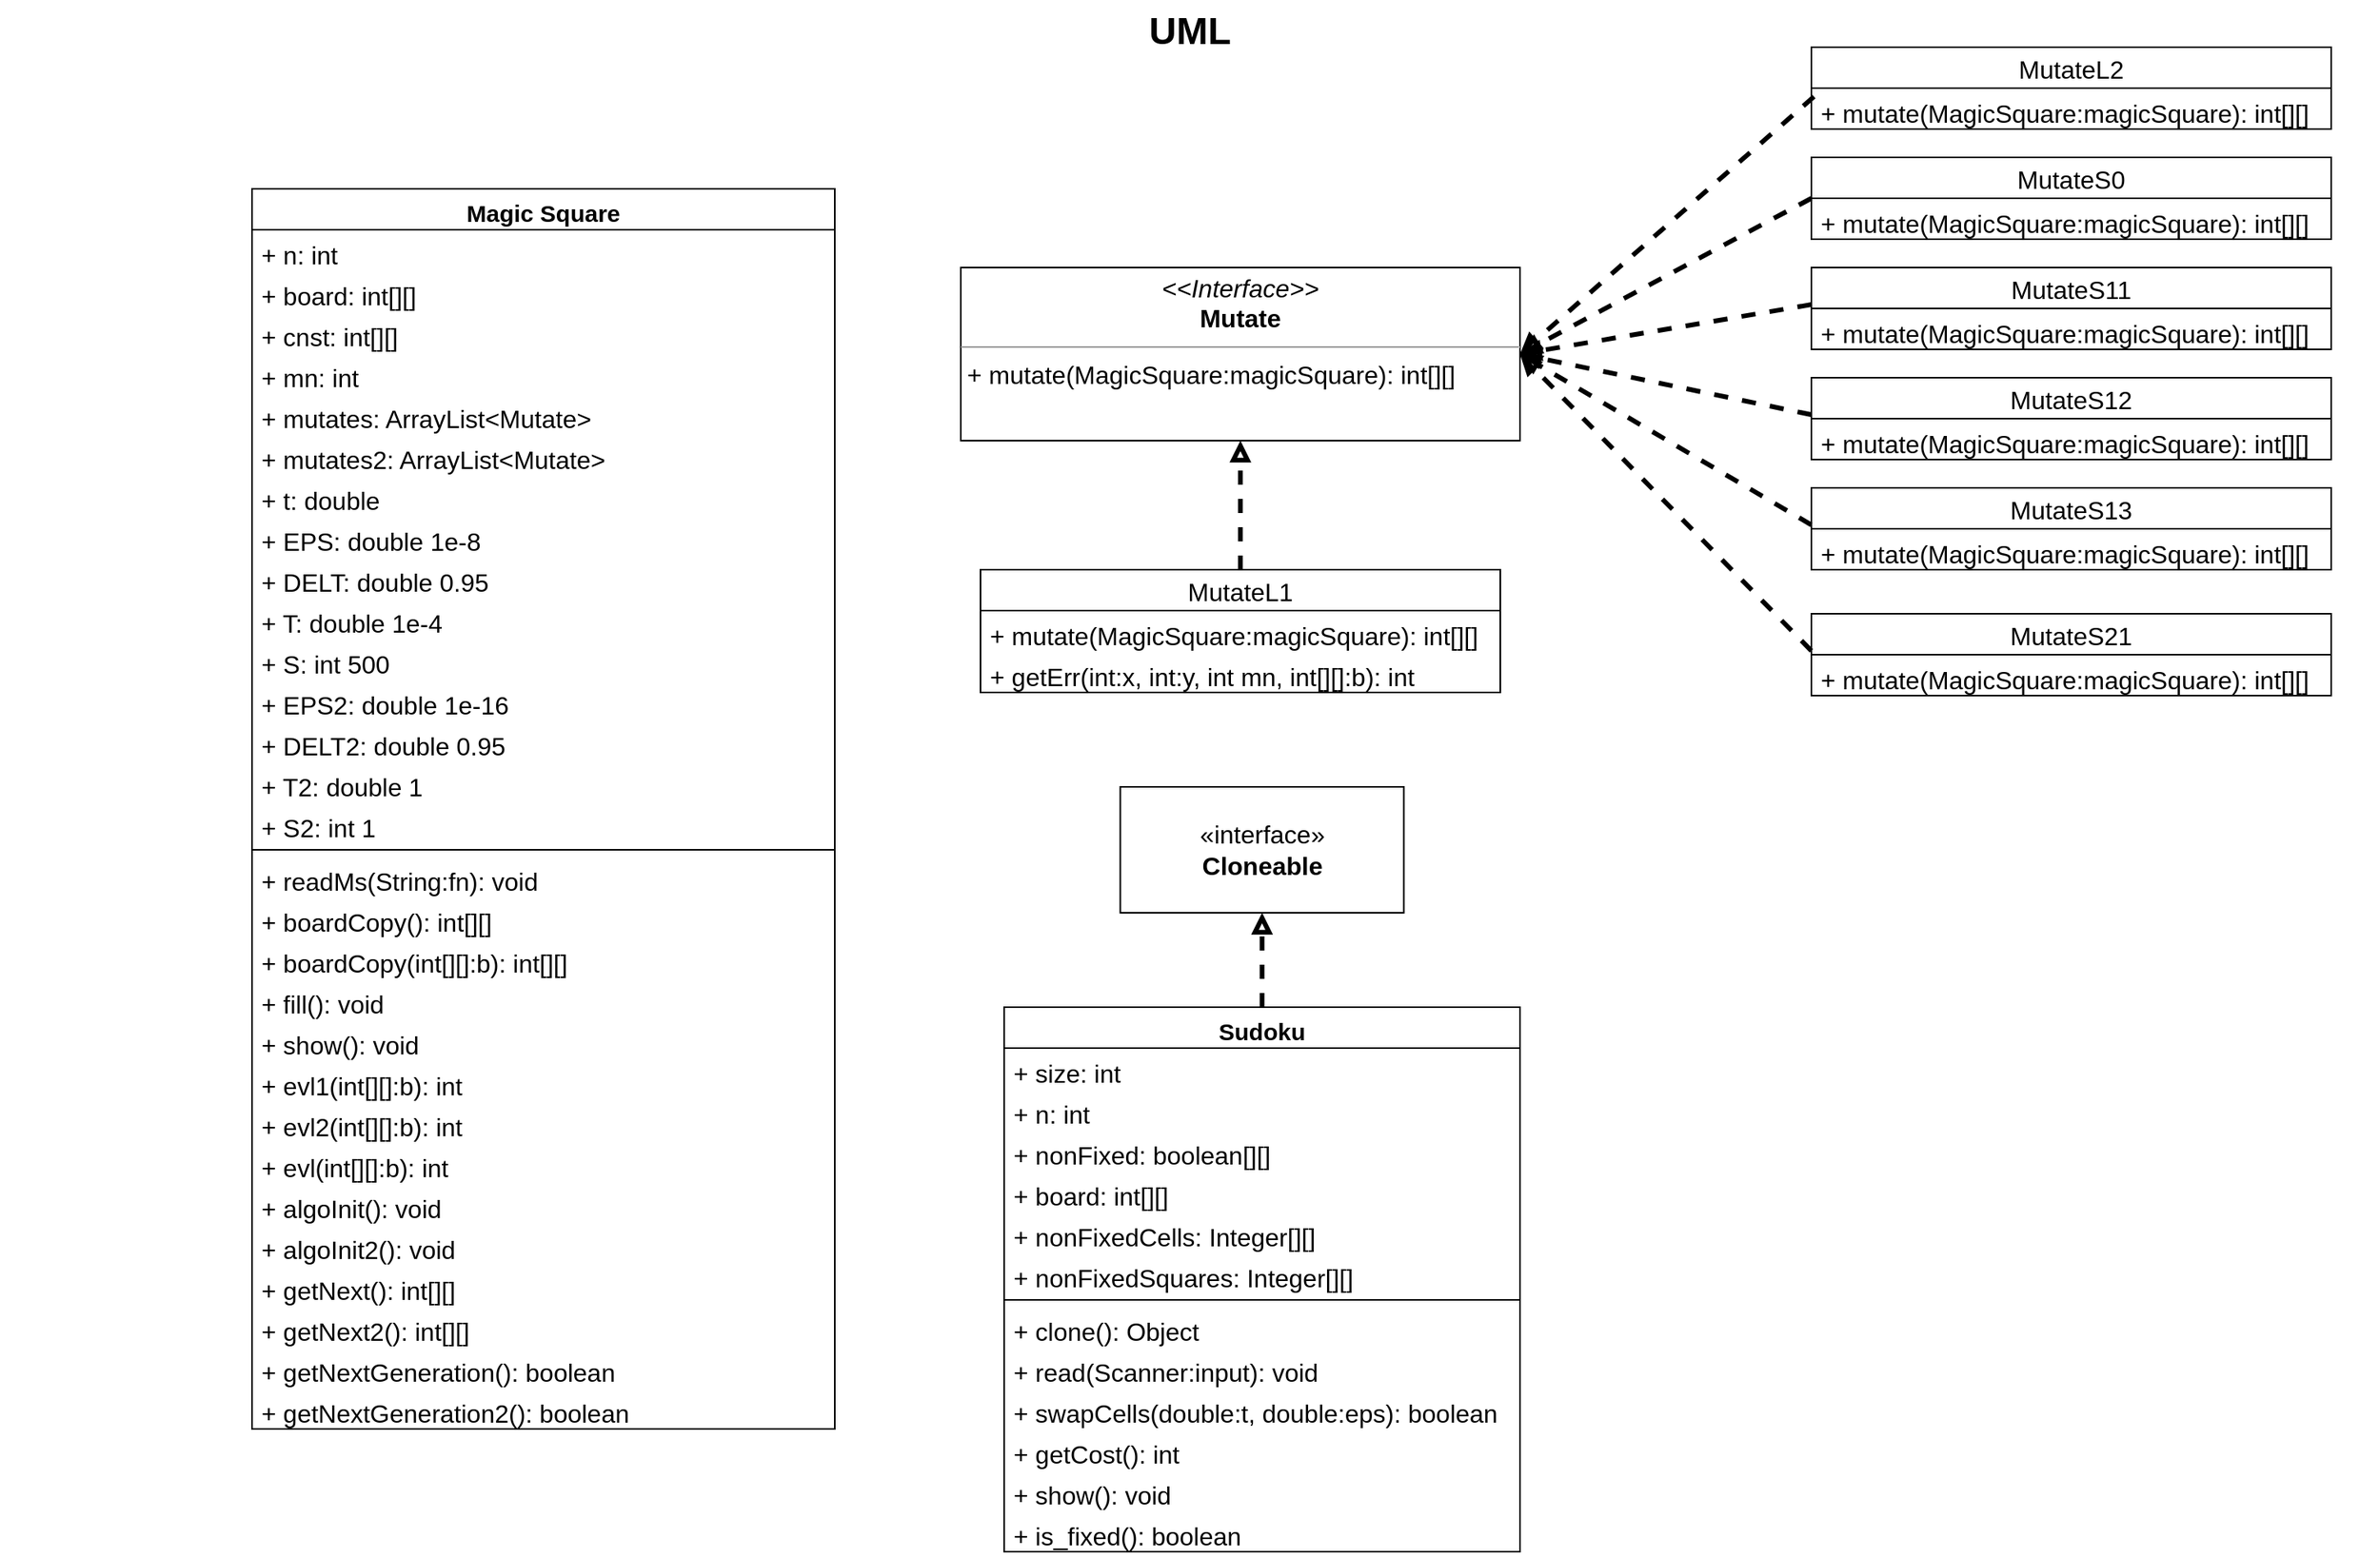<mxfile version="14.6.11" type="github">
  <diagram name="Page-1" id="929967ad-93f9-6ef4-fab6-5d389245f69c">
    <mxGraphModel dx="3784.5" dy="1134" grid="1" gridSize="10" guides="1" tooltips="1" connect="1" arrows="1" fold="1" page="1" pageScale="1.5" pageWidth="1169" pageHeight="826" background="none" math="0" shadow="0">
      <root>
        <mxCell id="0" style=";html=1;" />
        <mxCell id="1" style=";html=1;" parent="0" />
        <mxCell id="1672d66443f91eb5-23" value="UML" style="text;strokeColor=none;fillColor=none;html=1;fontSize=24;fontStyle=1;verticalAlign=middle;align=center;" parent="1" vertex="1">
          <mxGeometry x="-20" y="20" width="1510" height="40" as="geometry" />
        </mxCell>
        <mxCell id="u_83oYwqZGhsBLAOhc1K-13" value="Magic Square" style="swimlane;fontStyle=1;align=center;verticalAlign=top;childLayout=stackLayout;horizontal=1;startSize=26;horizontalStack=0;resizeParent=1;resizeParentMax=0;resizeLast=0;collapsible=1;marginBottom=0;fontSize=15;gradientColor=#ffffff;" parent="1" vertex="1">
          <mxGeometry x="140" y="140" width="370" height="788" as="geometry" />
        </mxCell>
        <mxCell id="u_83oYwqZGhsBLAOhc1K-17" value="+ n: int" style="text;strokeColor=none;fillColor=none;align=left;verticalAlign=top;spacingLeft=4;spacingRight=4;overflow=hidden;rotatable=0;points=[[0,0.5],[1,0.5]];portConstraint=eastwest;fontSize=16;" parent="u_83oYwqZGhsBLAOhc1K-13" vertex="1">
          <mxGeometry y="26" width="370" height="26" as="geometry" />
        </mxCell>
        <mxCell id="u_83oYwqZGhsBLAOhc1K-18" value="+ board: int[][]" style="text;strokeColor=none;fillColor=none;align=left;verticalAlign=top;spacingLeft=4;spacingRight=4;overflow=hidden;rotatable=0;points=[[0,0.5],[1,0.5]];portConstraint=eastwest;fontSize=16;" parent="u_83oYwqZGhsBLAOhc1K-13" vertex="1">
          <mxGeometry y="52" width="370" height="26" as="geometry" />
        </mxCell>
        <mxCell id="u_83oYwqZGhsBLAOhc1K-19" value="+ cnst: int[][]" style="text;strokeColor=none;fillColor=none;align=left;verticalAlign=top;spacingLeft=4;spacingRight=4;overflow=hidden;rotatable=0;points=[[0,0.5],[1,0.5]];portConstraint=eastwest;fontSize=16;" parent="u_83oYwqZGhsBLAOhc1K-13" vertex="1">
          <mxGeometry y="78" width="370" height="26" as="geometry" />
        </mxCell>
        <mxCell id="u_83oYwqZGhsBLAOhc1K-20" value="+ mn: int" style="text;strokeColor=none;fillColor=none;align=left;verticalAlign=top;spacingLeft=4;spacingRight=4;overflow=hidden;rotatable=0;points=[[0,0.5],[1,0.5]];portConstraint=eastwest;fontSize=16;" parent="u_83oYwqZGhsBLAOhc1K-13" vertex="1">
          <mxGeometry y="104" width="370" height="26" as="geometry" />
        </mxCell>
        <mxCell id="u_83oYwqZGhsBLAOhc1K-21" value="+ mutates: ArrayList&lt;Mutate&gt;" style="text;strokeColor=none;fillColor=none;align=left;verticalAlign=top;spacingLeft=4;spacingRight=4;overflow=hidden;rotatable=0;points=[[0,0.5],[1,0.5]];portConstraint=eastwest;fontSize=16;" parent="u_83oYwqZGhsBLAOhc1K-13" vertex="1">
          <mxGeometry y="130" width="370" height="26" as="geometry" />
        </mxCell>
        <mxCell id="u_83oYwqZGhsBLAOhc1K-22" value="+ mutates2: ArrayList&lt;Mutate&gt;" style="text;strokeColor=none;fillColor=none;align=left;verticalAlign=top;spacingLeft=4;spacingRight=4;overflow=hidden;rotatable=0;points=[[0,0.5],[1,0.5]];portConstraint=eastwest;fontSize=16;" parent="u_83oYwqZGhsBLAOhc1K-13" vertex="1">
          <mxGeometry y="156" width="370" height="26" as="geometry" />
        </mxCell>
        <mxCell id="u_83oYwqZGhsBLAOhc1K-23" value="+ t: double" style="text;strokeColor=none;fillColor=none;align=left;verticalAlign=top;spacingLeft=4;spacingRight=4;overflow=hidden;rotatable=0;points=[[0,0.5],[1,0.5]];portConstraint=eastwest;fontSize=16;" parent="u_83oYwqZGhsBLAOhc1K-13" vertex="1">
          <mxGeometry y="182" width="370" height="26" as="geometry" />
        </mxCell>
        <mxCell id="u_83oYwqZGhsBLAOhc1K-32" value="+ EPS: double 1e-8&#xa;" style="text;strokeColor=none;fillColor=none;align=left;verticalAlign=top;spacingLeft=4;spacingRight=4;overflow=hidden;rotatable=0;points=[[0,0.5],[1,0.5]];portConstraint=eastwest;fontSize=16;" parent="u_83oYwqZGhsBLAOhc1K-13" vertex="1">
          <mxGeometry y="208" width="370" height="26" as="geometry" />
        </mxCell>
        <mxCell id="u_83oYwqZGhsBLAOhc1K-14" value="+ DELT: double 0.95&#xa;" style="text;strokeColor=none;fillColor=none;align=left;verticalAlign=top;spacingLeft=4;spacingRight=4;overflow=hidden;rotatable=0;points=[[0,0.5],[1,0.5]];portConstraint=eastwest;fontSize=16;" parent="u_83oYwqZGhsBLAOhc1K-13" vertex="1">
          <mxGeometry y="234" width="370" height="26" as="geometry" />
        </mxCell>
        <mxCell id="u_83oYwqZGhsBLAOhc1K-33" value="+ T: double 1e-4&#xa;" style="text;strokeColor=none;fillColor=none;align=left;verticalAlign=top;spacingLeft=4;spacingRight=4;overflow=hidden;rotatable=0;points=[[0,0.5],[1,0.5]];portConstraint=eastwest;fontSize=16;" parent="u_83oYwqZGhsBLAOhc1K-13" vertex="1">
          <mxGeometry y="260" width="370" height="26" as="geometry" />
        </mxCell>
        <mxCell id="u_83oYwqZGhsBLAOhc1K-34" value="+ S: int 500&#xa;" style="text;strokeColor=none;fillColor=none;align=left;verticalAlign=top;spacingLeft=4;spacingRight=4;overflow=hidden;rotatable=0;points=[[0,0.5],[1,0.5]];portConstraint=eastwest;fontSize=16;" parent="u_83oYwqZGhsBLAOhc1K-13" vertex="1">
          <mxGeometry y="286" width="370" height="26" as="geometry" />
        </mxCell>
        <mxCell id="u_83oYwqZGhsBLAOhc1K-36" value="+ EPS2: double 1e-16&#xa;" style="text;strokeColor=none;fillColor=none;align=left;verticalAlign=top;spacingLeft=4;spacingRight=4;overflow=hidden;rotatable=0;points=[[0,0.5],[1,0.5]];portConstraint=eastwest;fontSize=16;" parent="u_83oYwqZGhsBLAOhc1K-13" vertex="1">
          <mxGeometry y="312" width="370" height="26" as="geometry" />
        </mxCell>
        <mxCell id="u_83oYwqZGhsBLAOhc1K-37" value="+ DELT2: double 0.95&#xa;" style="text;strokeColor=none;fillColor=none;align=left;verticalAlign=top;spacingLeft=4;spacingRight=4;overflow=hidden;rotatable=0;points=[[0,0.5],[1,0.5]];portConstraint=eastwest;fontSize=16;" parent="u_83oYwqZGhsBLAOhc1K-13" vertex="1">
          <mxGeometry y="338" width="370" height="26" as="geometry" />
        </mxCell>
        <mxCell id="u_83oYwqZGhsBLAOhc1K-38" value="+ T2: double 1" style="text;strokeColor=none;fillColor=none;align=left;verticalAlign=top;spacingLeft=4;spacingRight=4;overflow=hidden;rotatable=0;points=[[0,0.5],[1,0.5]];portConstraint=eastwest;fontSize=16;" parent="u_83oYwqZGhsBLAOhc1K-13" vertex="1">
          <mxGeometry y="364" width="370" height="26" as="geometry" />
        </mxCell>
        <mxCell id="u_83oYwqZGhsBLAOhc1K-39" value="+ S2: int 1" style="text;strokeColor=none;fillColor=none;align=left;verticalAlign=top;spacingLeft=4;spacingRight=4;overflow=hidden;rotatable=0;points=[[0,0.5],[1,0.5]];portConstraint=eastwest;fontSize=16;" parent="u_83oYwqZGhsBLAOhc1K-13" vertex="1">
          <mxGeometry y="390" width="370" height="26" as="geometry" />
        </mxCell>
        <mxCell id="u_83oYwqZGhsBLAOhc1K-15" value="" style="line;strokeWidth=1;fillColor=none;align=left;verticalAlign=middle;spacingTop=-1;spacingLeft=3;spacingRight=3;rotatable=0;labelPosition=right;points=[];portConstraint=eastwest;" parent="u_83oYwqZGhsBLAOhc1K-13" vertex="1">
          <mxGeometry y="416" width="370" height="8" as="geometry" />
        </mxCell>
        <mxCell id="u_83oYwqZGhsBLAOhc1K-16" value="+ readMs(String:fn): void" style="text;strokeColor=none;fillColor=none;align=left;verticalAlign=top;spacingLeft=4;spacingRight=4;overflow=hidden;rotatable=0;points=[[0,0.5],[1,0.5]];portConstraint=eastwest;fontSize=16;" parent="u_83oYwqZGhsBLAOhc1K-13" vertex="1">
          <mxGeometry y="424" width="370" height="26" as="geometry" />
        </mxCell>
        <mxCell id="u_83oYwqZGhsBLAOhc1K-40" value="+ boardCopy(): int[][]" style="text;strokeColor=none;fillColor=none;align=left;verticalAlign=top;spacingLeft=4;spacingRight=4;overflow=hidden;rotatable=0;points=[[0,0.5],[1,0.5]];portConstraint=eastwest;fontSize=16;" parent="u_83oYwqZGhsBLAOhc1K-13" vertex="1">
          <mxGeometry y="450" width="370" height="26" as="geometry" />
        </mxCell>
        <mxCell id="u_83oYwqZGhsBLAOhc1K-41" value="+ boardCopy(int[][]:b): int[][]" style="text;strokeColor=none;fillColor=none;align=left;verticalAlign=top;spacingLeft=4;spacingRight=4;overflow=hidden;rotatable=0;points=[[0,0.5],[1,0.5]];portConstraint=eastwest;fontSize=16;" parent="u_83oYwqZGhsBLAOhc1K-13" vertex="1">
          <mxGeometry y="476" width="370" height="26" as="geometry" />
        </mxCell>
        <mxCell id="u_83oYwqZGhsBLAOhc1K-42" value="+ fill(): void" style="text;strokeColor=none;fillColor=none;align=left;verticalAlign=top;spacingLeft=4;spacingRight=4;overflow=hidden;rotatable=0;points=[[0,0.5],[1,0.5]];portConstraint=eastwest;fontSize=16;" parent="u_83oYwqZGhsBLAOhc1K-13" vertex="1">
          <mxGeometry y="502" width="370" height="26" as="geometry" />
        </mxCell>
        <mxCell id="u_83oYwqZGhsBLAOhc1K-43" value="+ show(): void" style="text;strokeColor=none;fillColor=none;align=left;verticalAlign=top;spacingLeft=4;spacingRight=4;overflow=hidden;rotatable=0;points=[[0,0.5],[1,0.5]];portConstraint=eastwest;fontSize=16;" parent="u_83oYwqZGhsBLAOhc1K-13" vertex="1">
          <mxGeometry y="528" width="370" height="26" as="geometry" />
        </mxCell>
        <mxCell id="u_83oYwqZGhsBLAOhc1K-44" value="+ evl1(int[][]:b): int" style="text;strokeColor=none;fillColor=none;align=left;verticalAlign=top;spacingLeft=4;spacingRight=4;overflow=hidden;rotatable=0;points=[[0,0.5],[1,0.5]];portConstraint=eastwest;fontSize=16;" parent="u_83oYwqZGhsBLAOhc1K-13" vertex="1">
          <mxGeometry y="554" width="370" height="26" as="geometry" />
        </mxCell>
        <mxCell id="u_83oYwqZGhsBLAOhc1K-45" value="+ evl2(int[][]:b): int" style="text;strokeColor=none;fillColor=none;align=left;verticalAlign=top;spacingLeft=4;spacingRight=4;overflow=hidden;rotatable=0;points=[[0,0.5],[1,0.5]];portConstraint=eastwest;fontSize=16;" parent="u_83oYwqZGhsBLAOhc1K-13" vertex="1">
          <mxGeometry y="580" width="370" height="26" as="geometry" />
        </mxCell>
        <mxCell id="u_83oYwqZGhsBLAOhc1K-46" value="+ evl(int[][]:b): int" style="text;strokeColor=none;fillColor=none;align=left;verticalAlign=top;spacingLeft=4;spacingRight=4;overflow=hidden;rotatable=0;points=[[0,0.5],[1,0.5]];portConstraint=eastwest;fontSize=16;" parent="u_83oYwqZGhsBLAOhc1K-13" vertex="1">
          <mxGeometry y="606" width="370" height="26" as="geometry" />
        </mxCell>
        <mxCell id="u_83oYwqZGhsBLAOhc1K-48" value="+ algoInit(): void" style="text;strokeColor=none;fillColor=none;align=left;verticalAlign=top;spacingLeft=4;spacingRight=4;overflow=hidden;rotatable=0;points=[[0,0.5],[1,0.5]];portConstraint=eastwest;fontSize=16;" parent="u_83oYwqZGhsBLAOhc1K-13" vertex="1">
          <mxGeometry y="632" width="370" height="26" as="geometry" />
        </mxCell>
        <mxCell id="u_83oYwqZGhsBLAOhc1K-49" value="+ algoInit2(): void" style="text;strokeColor=none;fillColor=none;align=left;verticalAlign=top;spacingLeft=4;spacingRight=4;overflow=hidden;rotatable=0;points=[[0,0.5],[1,0.5]];portConstraint=eastwest;fontSize=16;" parent="u_83oYwqZGhsBLAOhc1K-13" vertex="1">
          <mxGeometry y="658" width="370" height="26" as="geometry" />
        </mxCell>
        <mxCell id="u_83oYwqZGhsBLAOhc1K-50" value="+ getNext(): int[][]" style="text;strokeColor=none;fillColor=none;align=left;verticalAlign=top;spacingLeft=4;spacingRight=4;overflow=hidden;rotatable=0;points=[[0,0.5],[1,0.5]];portConstraint=eastwest;fontSize=16;" parent="u_83oYwqZGhsBLAOhc1K-13" vertex="1">
          <mxGeometry y="684" width="370" height="26" as="geometry" />
        </mxCell>
        <mxCell id="u_83oYwqZGhsBLAOhc1K-51" value="+ getNext2(): int[][]" style="text;strokeColor=none;fillColor=none;align=left;verticalAlign=top;spacingLeft=4;spacingRight=4;overflow=hidden;rotatable=0;points=[[0,0.5],[1,0.5]];portConstraint=eastwest;fontSize=16;" parent="u_83oYwqZGhsBLAOhc1K-13" vertex="1">
          <mxGeometry y="710" width="370" height="26" as="geometry" />
        </mxCell>
        <mxCell id="u_83oYwqZGhsBLAOhc1K-52" value="+ getNextGeneration(): boolean" style="text;strokeColor=none;fillColor=none;align=left;verticalAlign=top;spacingLeft=4;spacingRight=4;overflow=hidden;rotatable=0;points=[[0,0.5],[1,0.5]];portConstraint=eastwest;fontSize=16;" parent="u_83oYwqZGhsBLAOhc1K-13" vertex="1">
          <mxGeometry y="736" width="370" height="26" as="geometry" />
        </mxCell>
        <mxCell id="u_83oYwqZGhsBLAOhc1K-53" value="+ getNextGeneration2(): boolean" style="text;strokeColor=none;fillColor=none;align=left;verticalAlign=top;spacingLeft=4;spacingRight=4;overflow=hidden;rotatable=0;points=[[0,0.5],[1,0.5]];portConstraint=eastwest;fontSize=16;" parent="u_83oYwqZGhsBLAOhc1K-13" vertex="1">
          <mxGeometry y="762" width="370" height="26" as="geometry" />
        </mxCell>
        <mxCell id="u_83oYwqZGhsBLAOhc1K-55" value="MutateL1" style="swimlane;fontStyle=0;childLayout=stackLayout;horizontal=1;startSize=26;fillColor=none;horizontalStack=0;resizeParent=1;resizeParentMax=0;resizeLast=0;collapsible=1;marginBottom=0;fontSize=16;" parent="1" vertex="1">
          <mxGeometry x="602.5" y="382" width="330" height="78" as="geometry" />
        </mxCell>
        <mxCell id="u_83oYwqZGhsBLAOhc1K-56" value="+ mutate(MagicSquare:magicSquare): int[][]" style="text;strokeColor=none;fillColor=none;align=left;verticalAlign=top;spacingLeft=4;spacingRight=4;overflow=hidden;rotatable=0;points=[[0,0.5],[1,0.5]];portConstraint=eastwest;fontSize=16;" parent="u_83oYwqZGhsBLAOhc1K-55" vertex="1">
          <mxGeometry y="26" width="330" height="26" as="geometry" />
        </mxCell>
        <mxCell id="u_83oYwqZGhsBLAOhc1K-57" value="+ getErr(int:x, int:y, int mn, int[][]:b): int" style="text;strokeColor=none;fillColor=none;align=left;verticalAlign=top;spacingLeft=4;spacingRight=4;overflow=hidden;rotatable=0;points=[[0,0.5],[1,0.5]];portConstraint=eastwest;fontSize=16;" parent="u_83oYwqZGhsBLAOhc1K-55" vertex="1">
          <mxGeometry y="52" width="330" height="26" as="geometry" />
        </mxCell>
        <mxCell id="u_83oYwqZGhsBLAOhc1K-62" value="" style="endArrow=block;html=1;fontSize=14;entryX=0.5;entryY=1;entryDx=0;entryDy=0;exitX=0.5;exitY=0;exitDx=0;exitDy=0;dashed=1;endFill=0;strokeWidth=3;" parent="1" source="u_83oYwqZGhsBLAOhc1K-55" target="u_83oYwqZGhsBLAOhc1K-63" edge="1">
          <mxGeometry width="50" height="50" relative="1" as="geometry">
            <mxPoint x="750" y="440" as="sourcePoint" />
            <mxPoint x="835.0" y="313" as="targetPoint" />
          </mxGeometry>
        </mxCell>
        <mxCell id="u_83oYwqZGhsBLAOhc1K-63" value="&lt;p style=&quot;margin: 4px 0px 0px ; text-align: center ; font-size: 16px&quot;&gt;&lt;font style=&quot;font-size: 16px&quot;&gt;&lt;i&gt;&amp;lt;&amp;lt;Interface&amp;gt;&amp;gt;&lt;/i&gt;&lt;br&gt;&lt;b&gt;Mutate&lt;/b&gt;&lt;/font&gt;&lt;/p&gt;&lt;hr size=&quot;1&quot; style=&quot;font-size: 16px&quot;&gt;&lt;p style=&quot;margin: 0px 0px 0px 4px ; font-size: 16px&quot;&gt;&lt;font style=&quot;font-size: 16px&quot;&gt;+ mutate(MagicSquare:magicSquare): int[][]&lt;/font&gt;&lt;/p&gt;" style="verticalAlign=top;align=left;overflow=fill;fontSize=12;fontFamily=Helvetica;html=1;" parent="1" vertex="1">
          <mxGeometry x="590" y="190" width="355" height="110" as="geometry" />
        </mxCell>
        <mxCell id="u_83oYwqZGhsBLAOhc1K-64" value="MutateL2" style="swimlane;fontStyle=0;childLayout=stackLayout;horizontal=1;startSize=26;fillColor=none;horizontalStack=0;resizeParent=1;resizeParentMax=0;resizeLast=0;collapsible=1;marginBottom=0;fontSize=16;" parent="1" vertex="1">
          <mxGeometry x="1130" y="50" width="330" height="52" as="geometry" />
        </mxCell>
        <mxCell id="u_83oYwqZGhsBLAOhc1K-65" value="+ mutate(MagicSquare:magicSquare): int[][]" style="text;strokeColor=none;fillColor=none;align=left;verticalAlign=top;spacingLeft=4;spacingRight=4;overflow=hidden;rotatable=0;points=[[0,0.5],[1,0.5]];portConstraint=eastwest;fontSize=16;" parent="u_83oYwqZGhsBLAOhc1K-64" vertex="1">
          <mxGeometry y="26" width="330" height="26" as="geometry" />
        </mxCell>
        <mxCell id="u_83oYwqZGhsBLAOhc1K-67" value="" style="endArrow=block;html=1;fontSize=14;exitX=0.005;exitY=0.208;exitDx=0;exitDy=0;dashed=1;endFill=0;strokeWidth=3;entryX=1;entryY=0.5;entryDx=0;entryDy=0;exitPerimeter=0;" parent="1" source="u_83oYwqZGhsBLAOhc1K-65" target="u_83oYwqZGhsBLAOhc1K-63" edge="1">
          <mxGeometry width="50" height="50" relative="1" as="geometry">
            <mxPoint x="415" y="420.0" as="sourcePoint" />
            <mxPoint x="760" y="255" as="targetPoint" />
          </mxGeometry>
        </mxCell>
        <mxCell id="u_83oYwqZGhsBLAOhc1K-68" value="MutateS0" style="swimlane;fontStyle=0;childLayout=stackLayout;horizontal=1;startSize=26;fillColor=none;horizontalStack=0;resizeParent=1;resizeParentMax=0;resizeLast=0;collapsible=1;marginBottom=0;fontSize=16;" parent="1" vertex="1">
          <mxGeometry x="1130" y="120" width="330" height="52" as="geometry" />
        </mxCell>
        <mxCell id="u_83oYwqZGhsBLAOhc1K-69" value="+ mutate(MagicSquare:magicSquare): int[][]" style="text;strokeColor=none;fillColor=none;align=left;verticalAlign=top;spacingLeft=4;spacingRight=4;overflow=hidden;rotatable=0;points=[[0,0.5],[1,0.5]];portConstraint=eastwest;fontSize=16;" parent="u_83oYwqZGhsBLAOhc1K-68" vertex="1">
          <mxGeometry y="26" width="330" height="26" as="geometry" />
        </mxCell>
        <mxCell id="u_83oYwqZGhsBLAOhc1K-70" value="" style="endArrow=block;html=1;fontSize=14;exitX=0;exitY=0.5;exitDx=0;exitDy=0;dashed=1;endFill=0;strokeWidth=3;entryX=1;entryY=0.5;entryDx=0;entryDy=0;" parent="1" source="u_83oYwqZGhsBLAOhc1K-68" target="u_83oYwqZGhsBLAOhc1K-63" edge="1">
          <mxGeometry width="50" height="50" relative="1" as="geometry">
            <mxPoint x="667.5" y="544.0" as="sourcePoint" />
            <mxPoint x="960" y="230" as="targetPoint" />
          </mxGeometry>
        </mxCell>
        <mxCell id="u_83oYwqZGhsBLAOhc1K-71" value="MutateS11" style="swimlane;fontStyle=0;childLayout=stackLayout;horizontal=1;startSize=26;fillColor=none;horizontalStack=0;resizeParent=1;resizeParentMax=0;resizeLast=0;collapsible=1;marginBottom=0;fontSize=16;" parent="1" vertex="1">
          <mxGeometry x="1130" y="190" width="330" height="52" as="geometry" />
        </mxCell>
        <mxCell id="u_83oYwqZGhsBLAOhc1K-72" value="+ mutate(MagicSquare:magicSquare): int[][]" style="text;strokeColor=none;fillColor=none;align=left;verticalAlign=top;spacingLeft=4;spacingRight=4;overflow=hidden;rotatable=0;points=[[0,0.5],[1,0.5]];portConstraint=eastwest;fontSize=16;" parent="u_83oYwqZGhsBLAOhc1K-71" vertex="1">
          <mxGeometry y="26" width="330" height="26" as="geometry" />
        </mxCell>
        <mxCell id="u_83oYwqZGhsBLAOhc1K-73" value="" style="endArrow=block;html=1;fontSize=14;exitX=0;exitY=-0.095;exitDx=0;exitDy=0;dashed=1;endFill=0;strokeWidth=3;exitPerimeter=0;entryX=1;entryY=0.5;entryDx=0;entryDy=0;" parent="1" source="u_83oYwqZGhsBLAOhc1K-72" target="u_83oYwqZGhsBLAOhc1K-63" edge="1">
          <mxGeometry width="50" height="50" relative="1" as="geometry">
            <mxPoint x="1140.0" y="296" as="sourcePoint" />
            <mxPoint x="950" y="240" as="targetPoint" />
          </mxGeometry>
        </mxCell>
        <mxCell id="u_83oYwqZGhsBLAOhc1K-76" value="MutateS12" style="swimlane;fontStyle=0;childLayout=stackLayout;horizontal=1;startSize=26;fillColor=none;horizontalStack=0;resizeParent=1;resizeParentMax=0;resizeLast=0;collapsible=1;marginBottom=0;fontSize=16;" parent="1" vertex="1">
          <mxGeometry x="1130" y="260" width="330" height="52" as="geometry" />
        </mxCell>
        <mxCell id="u_83oYwqZGhsBLAOhc1K-77" value="+ mutate(MagicSquare:magicSquare): int[][]" style="text;strokeColor=none;fillColor=none;align=left;verticalAlign=top;spacingLeft=4;spacingRight=4;overflow=hidden;rotatable=0;points=[[0,0.5],[1,0.5]];portConstraint=eastwest;fontSize=16;" parent="u_83oYwqZGhsBLAOhc1K-76" vertex="1">
          <mxGeometry y="26" width="330" height="26" as="geometry" />
        </mxCell>
        <mxCell id="u_83oYwqZGhsBLAOhc1K-78" value="" style="endArrow=block;html=1;fontSize=14;exitX=0;exitY=-0.095;exitDx=0;exitDy=0;dashed=1;endFill=0;strokeWidth=3;exitPerimeter=0;entryX=1;entryY=0.5;entryDx=0;entryDy=0;" parent="1" source="u_83oYwqZGhsBLAOhc1K-77" target="u_83oYwqZGhsBLAOhc1K-63" edge="1">
          <mxGeometry width="50" height="50" relative="1" as="geometry">
            <mxPoint x="1150.0" y="417" as="sourcePoint" />
            <mxPoint x="950" y="240" as="targetPoint" />
          </mxGeometry>
        </mxCell>
        <mxCell id="u_83oYwqZGhsBLAOhc1K-79" value="MutateS13" style="swimlane;fontStyle=0;childLayout=stackLayout;horizontal=1;startSize=26;fillColor=none;horizontalStack=0;resizeParent=1;resizeParentMax=0;resizeLast=0;collapsible=1;marginBottom=0;fontSize=16;" parent="1" vertex="1">
          <mxGeometry x="1130" y="330" width="330" height="52" as="geometry" />
        </mxCell>
        <mxCell id="u_83oYwqZGhsBLAOhc1K-80" value="+ mutate(MagicSquare:magicSquare): int[][]" style="text;strokeColor=none;fillColor=none;align=left;verticalAlign=top;spacingLeft=4;spacingRight=4;overflow=hidden;rotatable=0;points=[[0,0.5],[1,0.5]];portConstraint=eastwest;fontSize=16;" parent="u_83oYwqZGhsBLAOhc1K-79" vertex="1">
          <mxGeometry y="26" width="330" height="26" as="geometry" />
        </mxCell>
        <mxCell id="u_83oYwqZGhsBLAOhc1K-81" value="" style="endArrow=block;html=1;fontSize=14;exitX=0;exitY=-0.095;exitDx=0;exitDy=0;dashed=1;endFill=0;strokeWidth=3;exitPerimeter=0;entryX=1;entryY=0.5;entryDx=0;entryDy=0;" parent="1" source="u_83oYwqZGhsBLAOhc1K-80" target="u_83oYwqZGhsBLAOhc1K-63" edge="1">
          <mxGeometry width="50" height="50" relative="1" as="geometry">
            <mxPoint x="1150.0" y="492" as="sourcePoint" />
            <mxPoint x="945.0" y="320" as="targetPoint" />
          </mxGeometry>
        </mxCell>
        <mxCell id="u_83oYwqZGhsBLAOhc1K-82" value="MutateS21" style="swimlane;fontStyle=0;childLayout=stackLayout;horizontal=1;startSize=26;fillColor=none;horizontalStack=0;resizeParent=1;resizeParentMax=0;resizeLast=0;collapsible=1;marginBottom=0;fontSize=16;" parent="1" vertex="1">
          <mxGeometry x="1130" y="410" width="330" height="52" as="geometry" />
        </mxCell>
        <mxCell id="u_83oYwqZGhsBLAOhc1K-83" value="+ mutate(MagicSquare:magicSquare): int[][]" style="text;strokeColor=none;fillColor=none;align=left;verticalAlign=top;spacingLeft=4;spacingRight=4;overflow=hidden;rotatable=0;points=[[0,0.5],[1,0.5]];portConstraint=eastwest;fontSize=16;" parent="u_83oYwqZGhsBLAOhc1K-82" vertex="1">
          <mxGeometry y="26" width="330" height="26" as="geometry" />
        </mxCell>
        <mxCell id="u_83oYwqZGhsBLAOhc1K-84" value="" style="endArrow=block;html=1;fontSize=14;exitX=0;exitY=-0.095;exitDx=0;exitDy=0;dashed=1;endFill=0;strokeWidth=3;exitPerimeter=0;entryX=1;entryY=0.5;entryDx=0;entryDy=0;" parent="1" source="u_83oYwqZGhsBLAOhc1K-83" target="u_83oYwqZGhsBLAOhc1K-63" edge="1">
          <mxGeometry width="50" height="50" relative="1" as="geometry">
            <mxPoint x="1140.0" y="521" as="sourcePoint" />
            <mxPoint x="945.0" y="470" as="targetPoint" />
          </mxGeometry>
        </mxCell>
        <mxCell id="VO2yAly26fFxcHpMwX-x-1" value="Sudoku" style="swimlane;fontStyle=1;align=center;verticalAlign=top;childLayout=stackLayout;horizontal=1;startSize=26;horizontalStack=0;resizeParent=1;resizeParentMax=0;resizeLast=0;collapsible=1;marginBottom=0;fontSize=15;gradientColor=#ffffff;" vertex="1" parent="1">
          <mxGeometry x="617.5" y="660" width="327.5" height="346" as="geometry" />
        </mxCell>
        <mxCell id="VO2yAly26fFxcHpMwX-x-32" value="+ size: int" style="text;strokeColor=none;fillColor=none;align=left;verticalAlign=top;spacingLeft=4;spacingRight=4;overflow=hidden;rotatable=0;points=[[0,0.5],[1,0.5]];portConstraint=eastwest;fontSize=16;" vertex="1" parent="VO2yAly26fFxcHpMwX-x-1">
          <mxGeometry y="26" width="327.5" height="26" as="geometry" />
        </mxCell>
        <mxCell id="VO2yAly26fFxcHpMwX-x-2" value="+ n: int" style="text;strokeColor=none;fillColor=none;align=left;verticalAlign=top;spacingLeft=4;spacingRight=4;overflow=hidden;rotatable=0;points=[[0,0.5],[1,0.5]];portConstraint=eastwest;fontSize=16;" vertex="1" parent="VO2yAly26fFxcHpMwX-x-1">
          <mxGeometry y="52" width="327.5" height="26" as="geometry" />
        </mxCell>
        <mxCell id="VO2yAly26fFxcHpMwX-x-33" value="+ nonFixed: boolean[][]" style="text;strokeColor=none;fillColor=none;align=left;verticalAlign=top;spacingLeft=4;spacingRight=4;overflow=hidden;rotatable=0;points=[[0,0.5],[1,0.5]];portConstraint=eastwest;fontSize=16;" vertex="1" parent="VO2yAly26fFxcHpMwX-x-1">
          <mxGeometry y="78" width="327.5" height="26" as="geometry" />
        </mxCell>
        <mxCell id="VO2yAly26fFxcHpMwX-x-3" value="+ board: int[][]" style="text;strokeColor=none;fillColor=none;align=left;verticalAlign=top;spacingLeft=4;spacingRight=4;overflow=hidden;rotatable=0;points=[[0,0.5],[1,0.5]];portConstraint=eastwest;fontSize=16;" vertex="1" parent="VO2yAly26fFxcHpMwX-x-1">
          <mxGeometry y="104" width="327.5" height="26" as="geometry" />
        </mxCell>
        <mxCell id="VO2yAly26fFxcHpMwX-x-4" value="+ nonFixedCells: Integer[][]" style="text;strokeColor=none;fillColor=none;align=left;verticalAlign=top;spacingLeft=4;spacingRight=4;overflow=hidden;rotatable=0;points=[[0,0.5],[1,0.5]];portConstraint=eastwest;fontSize=16;" vertex="1" parent="VO2yAly26fFxcHpMwX-x-1">
          <mxGeometry y="130" width="327.5" height="26" as="geometry" />
        </mxCell>
        <mxCell id="VO2yAly26fFxcHpMwX-x-34" value="+ nonFixedSquares: Integer[][]" style="text;strokeColor=none;fillColor=none;align=left;verticalAlign=top;spacingLeft=4;spacingRight=4;overflow=hidden;rotatable=0;points=[[0,0.5],[1,0.5]];portConstraint=eastwest;fontSize=16;" vertex="1" parent="VO2yAly26fFxcHpMwX-x-1">
          <mxGeometry y="156" width="327.5" height="26" as="geometry" />
        </mxCell>
        <mxCell id="VO2yAly26fFxcHpMwX-x-17" value="" style="line;strokeWidth=1;fillColor=none;align=left;verticalAlign=middle;spacingTop=-1;spacingLeft=3;spacingRight=3;rotatable=0;labelPosition=right;points=[];portConstraint=eastwest;" vertex="1" parent="VO2yAly26fFxcHpMwX-x-1">
          <mxGeometry y="182" width="327.5" height="8" as="geometry" />
        </mxCell>
        <mxCell id="VO2yAly26fFxcHpMwX-x-18" value="+ clone(): Object" style="text;strokeColor=none;fillColor=none;align=left;verticalAlign=top;spacingLeft=4;spacingRight=4;overflow=hidden;rotatable=0;points=[[0,0.5],[1,0.5]];portConstraint=eastwest;fontSize=16;" vertex="1" parent="VO2yAly26fFxcHpMwX-x-1">
          <mxGeometry y="190" width="327.5" height="26" as="geometry" />
        </mxCell>
        <mxCell id="VO2yAly26fFxcHpMwX-x-27" value="+ read(Scanner:input): void" style="text;strokeColor=none;fillColor=none;align=left;verticalAlign=top;spacingLeft=4;spacingRight=4;overflow=hidden;rotatable=0;points=[[0,0.5],[1,0.5]];portConstraint=eastwest;fontSize=16;" vertex="1" parent="VO2yAly26fFxcHpMwX-x-1">
          <mxGeometry y="216" width="327.5" height="26" as="geometry" />
        </mxCell>
        <mxCell id="VO2yAly26fFxcHpMwX-x-19" value="+ swapCells(double:t, double:eps): boolean" style="text;strokeColor=none;fillColor=none;align=left;verticalAlign=top;spacingLeft=4;spacingRight=4;overflow=hidden;rotatable=0;points=[[0,0.5],[1,0.5]];portConstraint=eastwest;fontSize=16;" vertex="1" parent="VO2yAly26fFxcHpMwX-x-1">
          <mxGeometry y="242" width="327.5" height="26" as="geometry" />
        </mxCell>
        <mxCell id="VO2yAly26fFxcHpMwX-x-24" value="+ getCost(): int" style="text;strokeColor=none;fillColor=none;align=left;verticalAlign=top;spacingLeft=4;spacingRight=4;overflow=hidden;rotatable=0;points=[[0,0.5],[1,0.5]];portConstraint=eastwest;fontSize=16;" vertex="1" parent="VO2yAly26fFxcHpMwX-x-1">
          <mxGeometry y="268" width="327.5" height="26" as="geometry" />
        </mxCell>
        <mxCell id="VO2yAly26fFxcHpMwX-x-22" value="+ show(): void" style="text;strokeColor=none;fillColor=none;align=left;verticalAlign=top;spacingLeft=4;spacingRight=4;overflow=hidden;rotatable=0;points=[[0,0.5],[1,0.5]];portConstraint=eastwest;fontSize=16;" vertex="1" parent="VO2yAly26fFxcHpMwX-x-1">
          <mxGeometry y="294" width="327.5" height="26" as="geometry" />
        </mxCell>
        <mxCell id="VO2yAly26fFxcHpMwX-x-20" value="+ is_fixed(): boolean" style="text;strokeColor=none;fillColor=none;align=left;verticalAlign=top;spacingLeft=4;spacingRight=4;overflow=hidden;rotatable=0;points=[[0,0.5],[1,0.5]];portConstraint=eastwest;fontSize=16;" vertex="1" parent="VO2yAly26fFxcHpMwX-x-1">
          <mxGeometry y="320" width="327.5" height="26" as="geometry" />
        </mxCell>
        <mxCell id="VO2yAly26fFxcHpMwX-x-36" value="" style="endArrow=block;html=1;fontSize=14;dashed=1;endFill=0;strokeWidth=3;exitX=0.5;exitY=0;exitDx=0;exitDy=0;entryX=0.5;entryY=1;entryDx=0;entryDy=0;" edge="1" parent="1" source="VO2yAly26fFxcHpMwX-x-1" target="VO2yAly26fFxcHpMwX-x-37">
          <mxGeometry width="50" height="50" relative="1" as="geometry">
            <mxPoint x="781" y="630" as="sourcePoint" />
            <mxPoint x="781" y="600" as="targetPoint" />
          </mxGeometry>
        </mxCell>
        <mxCell id="VO2yAly26fFxcHpMwX-x-37" value="«interface»&lt;br&gt;&lt;b&gt;Cloneable&lt;/b&gt;" style="html=1;fontSize=16;gradientColor=#ffffff;" vertex="1" parent="1">
          <mxGeometry x="691.25" y="520" width="180" height="80" as="geometry" />
        </mxCell>
      </root>
    </mxGraphModel>
  </diagram>
</mxfile>
